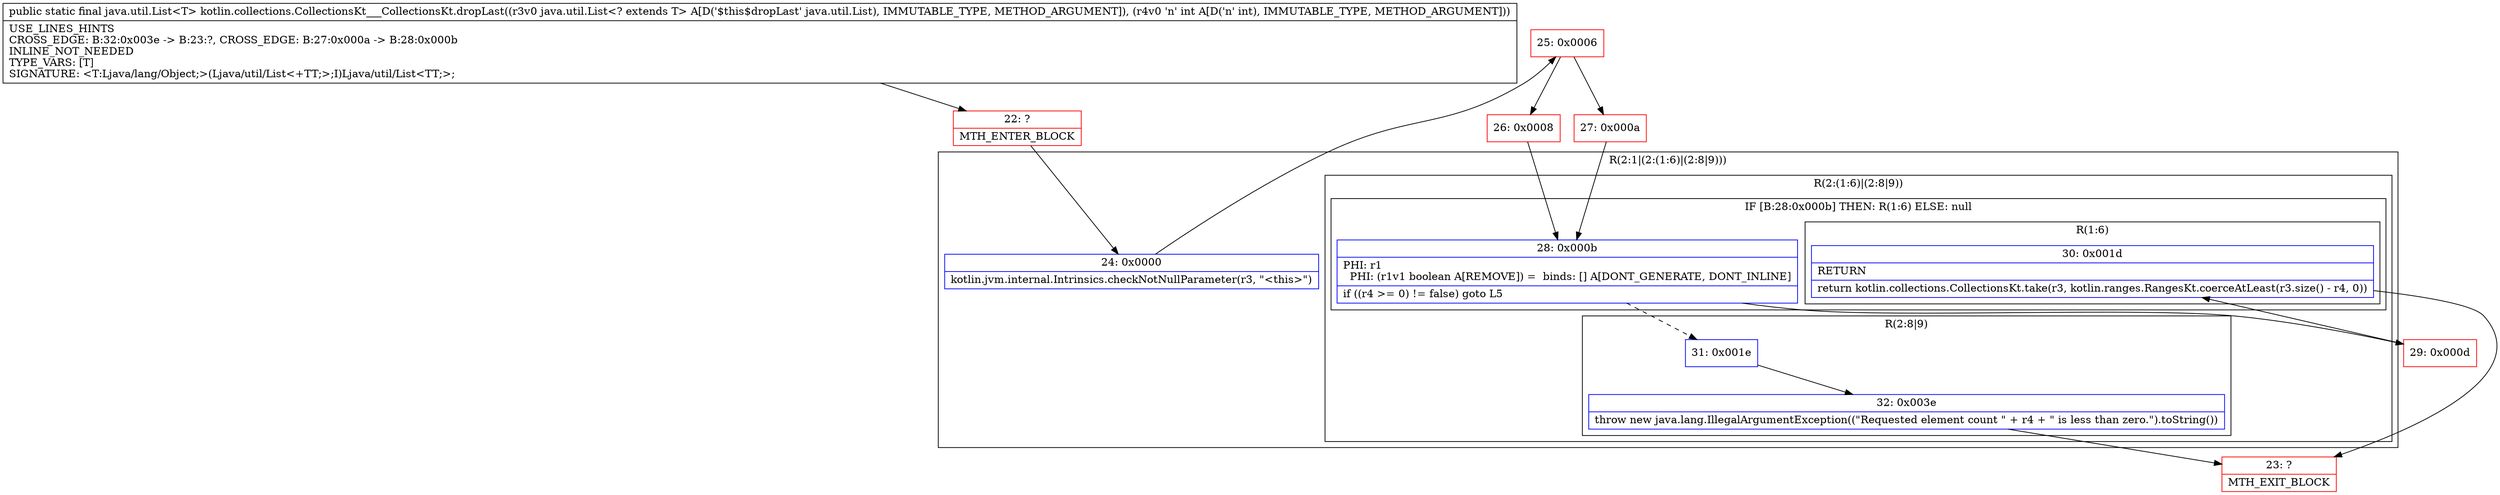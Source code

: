 digraph "CFG forkotlin.collections.CollectionsKt___CollectionsKt.dropLast(Ljava\/util\/List;I)Ljava\/util\/List;" {
subgraph cluster_Region_1612281438 {
label = "R(2:1|(2:(1:6)|(2:8|9)))";
node [shape=record,color=blue];
Node_24 [shape=record,label="{24\:\ 0x0000|kotlin.jvm.internal.Intrinsics.checkNotNullParameter(r3, \"\<this\>\")\l}"];
subgraph cluster_Region_23748121 {
label = "R(2:(1:6)|(2:8|9))";
node [shape=record,color=blue];
subgraph cluster_IfRegion_1199228900 {
label = "IF [B:28:0x000b] THEN: R(1:6) ELSE: null";
node [shape=record,color=blue];
Node_28 [shape=record,label="{28\:\ 0x000b|PHI: r1 \l  PHI: (r1v1 boolean A[REMOVE]) =  binds: [] A[DONT_GENERATE, DONT_INLINE]\l|if ((r4 \>= 0) != false) goto L5\l}"];
subgraph cluster_Region_1269495378 {
label = "R(1:6)";
node [shape=record,color=blue];
Node_30 [shape=record,label="{30\:\ 0x001d|RETURN\l|return kotlin.collections.CollectionsKt.take(r3, kotlin.ranges.RangesKt.coerceAtLeast(r3.size() \- r4, 0))\l}"];
}
}
subgraph cluster_Region_1613415167 {
label = "R(2:8|9)";
node [shape=record,color=blue];
Node_31 [shape=record,label="{31\:\ 0x001e}"];
Node_32 [shape=record,label="{32\:\ 0x003e|throw new java.lang.IllegalArgumentException((\"Requested element count \" + r4 + \" is less than zero.\").toString())\l}"];
}
}
}
Node_22 [shape=record,color=red,label="{22\:\ ?|MTH_ENTER_BLOCK\l}"];
Node_25 [shape=record,color=red,label="{25\:\ 0x0006}"];
Node_26 [shape=record,color=red,label="{26\:\ 0x0008}"];
Node_29 [shape=record,color=red,label="{29\:\ 0x000d}"];
Node_23 [shape=record,color=red,label="{23\:\ ?|MTH_EXIT_BLOCK\l}"];
Node_27 [shape=record,color=red,label="{27\:\ 0x000a}"];
MethodNode[shape=record,label="{public static final java.util.List\<T\> kotlin.collections.CollectionsKt___CollectionsKt.dropLast((r3v0 java.util.List\<? extends T\> A[D('$this$dropLast' java.util.List), IMMUTABLE_TYPE, METHOD_ARGUMENT]), (r4v0 'n' int A[D('n' int), IMMUTABLE_TYPE, METHOD_ARGUMENT]))  | USE_LINES_HINTS\lCROSS_EDGE: B:32:0x003e \-\> B:23:?, CROSS_EDGE: B:27:0x000a \-\> B:28:0x000b\lINLINE_NOT_NEEDED\lTYPE_VARS: [T]\lSIGNATURE: \<T:Ljava\/lang\/Object;\>(Ljava\/util\/List\<+TT;\>;I)Ljava\/util\/List\<TT;\>;\l}"];
MethodNode -> Node_22;Node_24 -> Node_25;
Node_28 -> Node_29;
Node_28 -> Node_31[style=dashed];
Node_30 -> Node_23;
Node_31 -> Node_32;
Node_32 -> Node_23;
Node_22 -> Node_24;
Node_25 -> Node_26;
Node_25 -> Node_27;
Node_26 -> Node_28;
Node_29 -> Node_30;
Node_27 -> Node_28;
}

